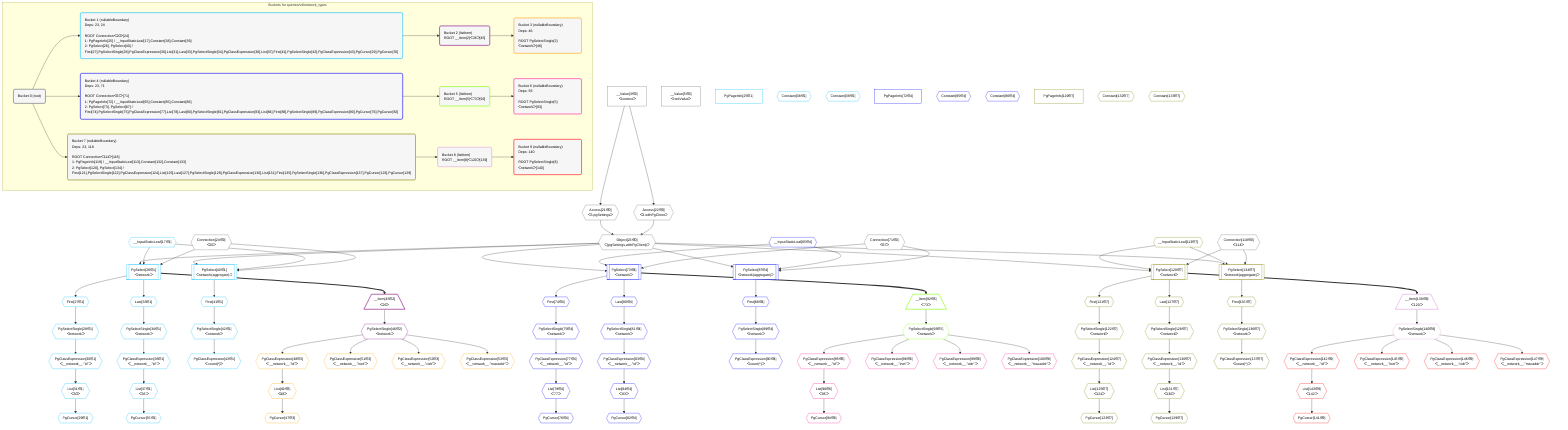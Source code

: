 %%{init: {'themeVariables': { 'fontSize': '12px'}}}%%
graph TD
    classDef path fill:#eee,stroke:#000,color:#000
    classDef plan fill:#fff,stroke-width:1px,color:#000
    classDef itemplan fill:#fff,stroke-width:2px,color:#000
    classDef unbatchedplan fill:#dff,stroke-width:1px,color:#000
    classDef sideeffectplan fill:#fcc,stroke-width:2px,color:#000
    classDef bucket fill:#f6f6f6,color:#000,stroke-width:2px,text-align:left


    %% define steps
    __Value3["__Value[3∈0]<br />ᐸcontextᐳ"]:::plan
    __Value5["__Value[5∈0]<br />ᐸrootValueᐳ"]:::plan
    __InputStaticLeaf17{{"__InputStaticLeaf[17∈1]"}}:::plan
    Access21{{"Access[21∈0]<br />ᐸ3.pgSettingsᐳ"}}:::plan
    Access22{{"Access[22∈0]<br />ᐸ3.withPgClientᐳ"}}:::plan
    Object23{{"Object[23∈0]<br />ᐸ{pgSettings,withPgClient}ᐳ"}}:::plan
    Connection24{{"Connection[24∈0]<br />ᐸ20ᐳ"}}:::plan
    PgPageInfo25["PgPageInfo[25∈1]"]:::plan
    PgSelect26[["PgSelect[26∈1]<br />ᐸnetworkᐳ"]]:::plan
    First27{{"First[27∈1]"}}:::plan
    PgSelectSingle28{{"PgSelectSingle[28∈1]<br />ᐸnetworkᐳ"}}:::plan
    PgClassExpression30{{"PgClassExpression[30∈1]<br />ᐸ__network__.”id”ᐳ"}}:::plan
    List31{{"List[31∈1]<br />ᐸ30ᐳ"}}:::plan
    PgCursor29{{"PgCursor[29∈1]"}}:::plan
    Last33{{"Last[33∈1]"}}:::plan
    PgSelectSingle34{{"PgSelectSingle[34∈1]<br />ᐸnetworkᐳ"}}:::plan
    PgClassExpression36{{"PgClassExpression[36∈1]<br />ᐸ__network__.”id”ᐳ"}}:::plan
    List37{{"List[37∈1]<br />ᐸ36ᐳ"}}:::plan
    PgCursor35{{"PgCursor[35∈1]"}}:::plan
    Constant38{{"Constant[38∈1]"}}:::plan
    Constant39{{"Constant[39∈1]"}}:::plan
    PgSelect40[["PgSelect[40∈1]<br />ᐸnetwork(aggregate)ᐳ"]]:::plan
    First41{{"First[41∈1]"}}:::plan
    PgSelectSingle42{{"PgSelectSingle[42∈1]<br />ᐸnetworkᐳ"}}:::plan
    PgClassExpression43{{"PgClassExpression[43∈1]<br />ᐸcount(*)ᐳ"}}:::plan
    __Item45[/"__Item[45∈2]<br />ᐸ26ᐳ"\]:::itemplan
    PgSelectSingle46{{"PgSelectSingle[46∈2]<br />ᐸnetworkᐳ"}}:::plan
    PgClassExpression48{{"PgClassExpression[48∈3]<br />ᐸ__network__.”id”ᐳ"}}:::plan
    List49{{"List[49∈3]<br />ᐸ48ᐳ"}}:::plan
    PgCursor47{{"PgCursor[47∈3]"}}:::plan
    PgClassExpression51{{"PgClassExpression[51∈3]<br />ᐸ__network__.”inet”ᐳ"}}:::plan
    PgClassExpression52{{"PgClassExpression[52∈3]<br />ᐸ__network__.”cidr”ᐳ"}}:::plan
    PgClassExpression53{{"PgClassExpression[53∈3]<br />ᐸ__network__.”macaddr”ᐳ"}}:::plan
    __InputStaticLeaf65{{"__InputStaticLeaf[65∈4]"}}:::plan
    Connection71{{"Connection[71∈0]<br />ᐸ67ᐳ"}}:::plan
    PgPageInfo72["PgPageInfo[72∈4]"]:::plan
    PgSelect73[["PgSelect[73∈4]<br />ᐸnetworkᐳ"]]:::plan
    First74{{"First[74∈4]"}}:::plan
    PgSelectSingle75{{"PgSelectSingle[75∈4]<br />ᐸnetworkᐳ"}}:::plan
    PgClassExpression77{{"PgClassExpression[77∈4]<br />ᐸ__network__.”id”ᐳ"}}:::plan
    List78{{"List[78∈4]<br />ᐸ77ᐳ"}}:::plan
    PgCursor76{{"PgCursor[76∈4]"}}:::plan
    Last80{{"Last[80∈4]"}}:::plan
    PgSelectSingle81{{"PgSelectSingle[81∈4]<br />ᐸnetworkᐳ"}}:::plan
    PgClassExpression83{{"PgClassExpression[83∈4]<br />ᐸ__network__.”id”ᐳ"}}:::plan
    List84{{"List[84∈4]<br />ᐸ83ᐳ"}}:::plan
    PgCursor82{{"PgCursor[82∈4]"}}:::plan
    Constant85{{"Constant[85∈4]"}}:::plan
    Constant86{{"Constant[86∈4]"}}:::plan
    PgSelect87[["PgSelect[87∈4]<br />ᐸnetwork(aggregate)ᐳ"]]:::plan
    First88{{"First[88∈4]"}}:::plan
    PgSelectSingle89{{"PgSelectSingle[89∈4]<br />ᐸnetworkᐳ"}}:::plan
    PgClassExpression90{{"PgClassExpression[90∈4]<br />ᐸcount(*)ᐳ"}}:::plan
    __Item92[/"__Item[92∈5]<br />ᐸ73ᐳ"\]:::itemplan
    PgSelectSingle93{{"PgSelectSingle[93∈5]<br />ᐸnetworkᐳ"}}:::plan
    PgClassExpression95{{"PgClassExpression[95∈6]<br />ᐸ__network__.”id”ᐳ"}}:::plan
    List96{{"List[96∈6]<br />ᐸ95ᐳ"}}:::plan
    PgCursor94{{"PgCursor[94∈6]"}}:::plan
    PgClassExpression98{{"PgClassExpression[98∈6]<br />ᐸ__network__.”inet”ᐳ"}}:::plan
    PgClassExpression99{{"PgClassExpression[99∈6]<br />ᐸ__network__.”cidr”ᐳ"}}:::plan
    PgClassExpression100{{"PgClassExpression[100∈6]<br />ᐸ__network__.”macaddr”ᐳ"}}:::plan
    __InputStaticLeaf113{{"__InputStaticLeaf[113∈7]"}}:::plan
    Connection118{{"Connection[118∈0]<br />ᐸ114ᐳ"}}:::plan
    PgPageInfo119["PgPageInfo[119∈7]"]:::plan
    PgSelect120[["PgSelect[120∈7]<br />ᐸnetworkᐳ"]]:::plan
    First121{{"First[121∈7]"}}:::plan
    PgSelectSingle122{{"PgSelectSingle[122∈7]<br />ᐸnetworkᐳ"}}:::plan
    PgClassExpression124{{"PgClassExpression[124∈7]<br />ᐸ__network__.”id”ᐳ"}}:::plan
    List125{{"List[125∈7]<br />ᐸ124ᐳ"}}:::plan
    PgCursor123{{"PgCursor[123∈7]"}}:::plan
    Last127{{"Last[127∈7]"}}:::plan
    PgSelectSingle128{{"PgSelectSingle[128∈7]<br />ᐸnetworkᐳ"}}:::plan
    PgClassExpression130{{"PgClassExpression[130∈7]<br />ᐸ__network__.”id”ᐳ"}}:::plan
    List131{{"List[131∈7]<br />ᐸ130ᐳ"}}:::plan
    PgCursor129{{"PgCursor[129∈7]"}}:::plan
    Constant132{{"Constant[132∈7]"}}:::plan
    Constant133{{"Constant[133∈7]"}}:::plan
    PgSelect134[["PgSelect[134∈7]<br />ᐸnetwork(aggregate)ᐳ"]]:::plan
    First135{{"First[135∈7]"}}:::plan
    PgSelectSingle136{{"PgSelectSingle[136∈7]<br />ᐸnetworkᐳ"}}:::plan
    PgClassExpression137{{"PgClassExpression[137∈7]<br />ᐸcount(*)ᐳ"}}:::plan
    __Item139[/"__Item[139∈8]<br />ᐸ120ᐳ"\]:::itemplan
    PgSelectSingle140{{"PgSelectSingle[140∈8]<br />ᐸnetworkᐳ"}}:::plan
    PgClassExpression142{{"PgClassExpression[142∈9]<br />ᐸ__network__.”id”ᐳ"}}:::plan
    List143{{"List[143∈9]<br />ᐸ142ᐳ"}}:::plan
    PgCursor141{{"PgCursor[141∈9]"}}:::plan
    PgClassExpression145{{"PgClassExpression[145∈9]<br />ᐸ__network__.”inet”ᐳ"}}:::plan
    PgClassExpression146{{"PgClassExpression[146∈9]<br />ᐸ__network__.”cidr”ᐳ"}}:::plan
    PgClassExpression147{{"PgClassExpression[147∈9]<br />ᐸ__network__.”macaddr”ᐳ"}}:::plan

    %% plan dependencies
    __Value3 --> Access21
    __Value3 --> Access22
    Access21 & Access22 --> Object23
    Object23 & __InputStaticLeaf17 & Connection24 --> PgSelect26
    PgSelect26 --> First27
    First27 --> PgSelectSingle28
    PgSelectSingle28 --> PgClassExpression30
    PgClassExpression30 --> List31
    List31 --> PgCursor29
    PgSelect26 --> Last33
    Last33 --> PgSelectSingle34
    PgSelectSingle34 --> PgClassExpression36
    PgClassExpression36 --> List37
    List37 --> PgCursor35
    Object23 & __InputStaticLeaf17 & Connection24 --> PgSelect40
    PgSelect40 --> First41
    First41 --> PgSelectSingle42
    PgSelectSingle42 --> PgClassExpression43
    PgSelect26 ==> __Item45
    __Item45 --> PgSelectSingle46
    PgSelectSingle46 --> PgClassExpression48
    PgClassExpression48 --> List49
    List49 --> PgCursor47
    PgSelectSingle46 --> PgClassExpression51
    PgSelectSingle46 --> PgClassExpression52
    PgSelectSingle46 --> PgClassExpression53
    Object23 & __InputStaticLeaf65 & Connection71 --> PgSelect73
    PgSelect73 --> First74
    First74 --> PgSelectSingle75
    PgSelectSingle75 --> PgClassExpression77
    PgClassExpression77 --> List78
    List78 --> PgCursor76
    PgSelect73 --> Last80
    Last80 --> PgSelectSingle81
    PgSelectSingle81 --> PgClassExpression83
    PgClassExpression83 --> List84
    List84 --> PgCursor82
    Object23 & __InputStaticLeaf65 & Connection71 --> PgSelect87
    PgSelect87 --> First88
    First88 --> PgSelectSingle89
    PgSelectSingle89 --> PgClassExpression90
    PgSelect73 ==> __Item92
    __Item92 --> PgSelectSingle93
    PgSelectSingle93 --> PgClassExpression95
    PgClassExpression95 --> List96
    List96 --> PgCursor94
    PgSelectSingle93 --> PgClassExpression98
    PgSelectSingle93 --> PgClassExpression99
    PgSelectSingle93 --> PgClassExpression100
    Object23 & __InputStaticLeaf113 & Connection118 --> PgSelect120
    PgSelect120 --> First121
    First121 --> PgSelectSingle122
    PgSelectSingle122 --> PgClassExpression124
    PgClassExpression124 --> List125
    List125 --> PgCursor123
    PgSelect120 --> Last127
    Last127 --> PgSelectSingle128
    PgSelectSingle128 --> PgClassExpression130
    PgClassExpression130 --> List131
    List131 --> PgCursor129
    Object23 & __InputStaticLeaf113 & Connection118 --> PgSelect134
    PgSelect134 --> First135
    First135 --> PgSelectSingle136
    PgSelectSingle136 --> PgClassExpression137
    PgSelect120 ==> __Item139
    __Item139 --> PgSelectSingle140
    PgSelectSingle140 --> PgClassExpression142
    PgClassExpression142 --> List143
    List143 --> PgCursor141
    PgSelectSingle140 --> PgClassExpression145
    PgSelectSingle140 --> PgClassExpression146
    PgSelectSingle140 --> PgClassExpression147

    subgraph "Buckets for queries/v4/network_types"
    Bucket0("Bucket 0 (root)"):::bucket
    classDef bucket0 stroke:#696969
    class Bucket0,__Value3,__Value5,Access21,Access22,Object23,Connection24,Connection71,Connection118 bucket0
    Bucket1("Bucket 1 (nullableBoundary)<br />Deps: 23, 24<br /><br />ROOT Connectionᐸ20ᐳ[24]<br />1: PgPageInfo[25] / __InputStaticLeaf[17],Constant[38],Constant[39]<br />2: PgSelect[26], PgSelect[40] / First[27],PgSelectSingle[28],PgClassExpression[30],List[31],Last[33],PgSelectSingle[34],PgClassExpression[36],List[37],First[41],PgSelectSingle[42],PgClassExpression[43],PgCursor[29],PgCursor[35]"):::bucket
    classDef bucket1 stroke:#00bfff
    class Bucket1,__InputStaticLeaf17,PgPageInfo25,PgSelect26,First27,PgSelectSingle28,PgCursor29,PgClassExpression30,List31,Last33,PgSelectSingle34,PgCursor35,PgClassExpression36,List37,Constant38,Constant39,PgSelect40,First41,PgSelectSingle42,PgClassExpression43 bucket1
    Bucket2("Bucket 2 (listItem)<br />ROOT __Item{2}ᐸ26ᐳ[45]"):::bucket
    classDef bucket2 stroke:#7f007f
    class Bucket2,__Item45,PgSelectSingle46 bucket2
    Bucket3("Bucket 3 (nullableBoundary)<br />Deps: 46<br /><br />ROOT PgSelectSingle{2}ᐸnetworkᐳ[46]"):::bucket
    classDef bucket3 stroke:#ffa500
    class Bucket3,PgCursor47,PgClassExpression48,List49,PgClassExpression51,PgClassExpression52,PgClassExpression53 bucket3
    Bucket4("Bucket 4 (nullableBoundary)<br />Deps: 23, 71<br /><br />ROOT Connectionᐸ67ᐳ[71]<br />1: PgPageInfo[72] / __InputStaticLeaf[65],Constant[85],Constant[86]<br />2: PgSelect[73], PgSelect[87] / First[74],PgSelectSingle[75],PgClassExpression[77],List[78],Last[80],PgSelectSingle[81],PgClassExpression[83],List[84],First[88],PgSelectSingle[89],PgClassExpression[90],PgCursor[76],PgCursor[82]"):::bucket
    classDef bucket4 stroke:#0000ff
    class Bucket4,__InputStaticLeaf65,PgPageInfo72,PgSelect73,First74,PgSelectSingle75,PgCursor76,PgClassExpression77,List78,Last80,PgSelectSingle81,PgCursor82,PgClassExpression83,List84,Constant85,Constant86,PgSelect87,First88,PgSelectSingle89,PgClassExpression90 bucket4
    Bucket5("Bucket 5 (listItem)<br />ROOT __Item{5}ᐸ73ᐳ[92]"):::bucket
    classDef bucket5 stroke:#7fff00
    class Bucket5,__Item92,PgSelectSingle93 bucket5
    Bucket6("Bucket 6 (nullableBoundary)<br />Deps: 93<br /><br />ROOT PgSelectSingle{5}ᐸnetworkᐳ[93]"):::bucket
    classDef bucket6 stroke:#ff1493
    class Bucket6,PgCursor94,PgClassExpression95,List96,PgClassExpression98,PgClassExpression99,PgClassExpression100 bucket6
    Bucket7("Bucket 7 (nullableBoundary)<br />Deps: 23, 118<br /><br />ROOT Connectionᐸ114ᐳ[118]<br />1: PgPageInfo[119] / __InputStaticLeaf[113],Constant[132],Constant[133]<br />2: PgSelect[120], PgSelect[134] / First[121],PgSelectSingle[122],PgClassExpression[124],List[125],Last[127],PgSelectSingle[128],PgClassExpression[130],List[131],First[135],PgSelectSingle[136],PgClassExpression[137],PgCursor[123],PgCursor[129]"):::bucket
    classDef bucket7 stroke:#808000
    class Bucket7,__InputStaticLeaf113,PgPageInfo119,PgSelect120,First121,PgSelectSingle122,PgCursor123,PgClassExpression124,List125,Last127,PgSelectSingle128,PgCursor129,PgClassExpression130,List131,Constant132,Constant133,PgSelect134,First135,PgSelectSingle136,PgClassExpression137 bucket7
    Bucket8("Bucket 8 (listItem)<br />ROOT __Item{8}ᐸ120ᐳ[139]"):::bucket
    classDef bucket8 stroke:#dda0dd
    class Bucket8,__Item139,PgSelectSingle140 bucket8
    Bucket9("Bucket 9 (nullableBoundary)<br />Deps: 140<br /><br />ROOT PgSelectSingle{8}ᐸnetworkᐳ[140]"):::bucket
    classDef bucket9 stroke:#ff0000
    class Bucket9,PgCursor141,PgClassExpression142,List143,PgClassExpression145,PgClassExpression146,PgClassExpression147 bucket9
    Bucket0 --> Bucket1 & Bucket4 & Bucket7
    Bucket1 --> Bucket2
    Bucket2 --> Bucket3
    Bucket4 --> Bucket5
    Bucket5 --> Bucket6
    Bucket7 --> Bucket8
    Bucket8 --> Bucket9
    end
